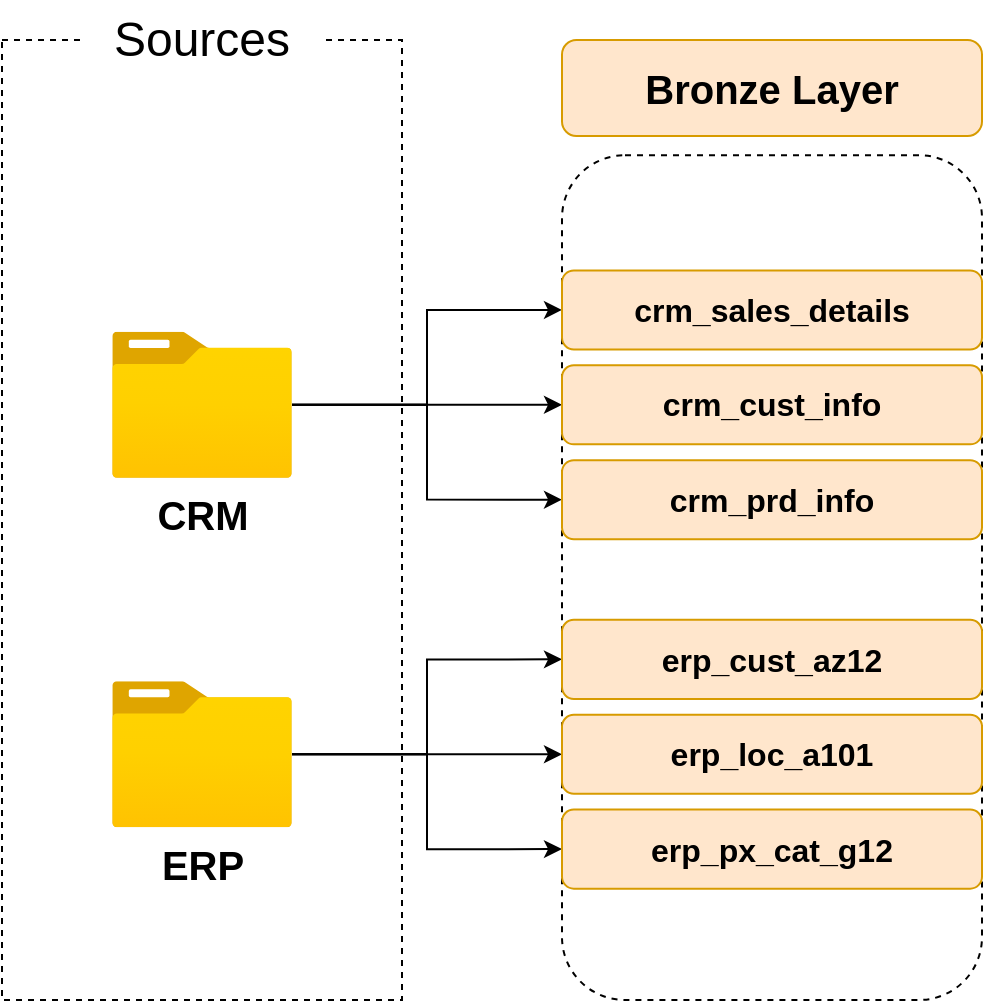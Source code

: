 <mxfile version="26.0.6">
  <diagram name="Página-1" id="YM_R-TEL_Zhc6yKXobAl">
    <mxGraphModel dx="1657" dy="1009" grid="1" gridSize="10" guides="1" tooltips="1" connect="1" arrows="1" fold="1" page="0" pageScale="1" pageWidth="827" pageHeight="1169" math="0" shadow="0">
      <root>
        <mxCell id="0" />
        <mxCell id="1" parent="0" />
        <mxCell id="iBgm3J5qL0E86COgkB-l-1" value="" style="rounded=0;whiteSpace=wrap;html=1;fillColor=none;dashed=1;" vertex="1" parent="1">
          <mxGeometry x="-80" width="200" height="480" as="geometry" />
        </mxCell>
        <mxCell id="iBgm3J5qL0E86COgkB-l-2" value="&lt;font style=&quot;font-size: 24px;&quot;&gt;Sources&lt;/font&gt;" style="rounded=1;whiteSpace=wrap;html=1;strokeColor=none;" vertex="1" parent="1">
          <mxGeometry x="-40" y="-20" width="120" height="40" as="geometry" />
        </mxCell>
        <mxCell id="iBgm3J5qL0E86COgkB-l-49" style="edgeStyle=orthogonalEdgeStyle;rounded=0;orthogonalLoop=1;jettySize=auto;html=1;entryX=0;entryY=0.5;entryDx=0;entryDy=0;" edge="1" parent="1" source="iBgm3J5qL0E86COgkB-l-3" target="iBgm3J5qL0E86COgkB-l-22">
          <mxGeometry relative="1" as="geometry" />
        </mxCell>
        <mxCell id="iBgm3J5qL0E86COgkB-l-50" style="edgeStyle=orthogonalEdgeStyle;rounded=0;orthogonalLoop=1;jettySize=auto;html=1;entryX=0;entryY=0.5;entryDx=0;entryDy=0;" edge="1" parent="1" source="iBgm3J5qL0E86COgkB-l-3" target="iBgm3J5qL0E86COgkB-l-24">
          <mxGeometry relative="1" as="geometry" />
        </mxCell>
        <mxCell id="iBgm3J5qL0E86COgkB-l-62" style="edgeStyle=orthogonalEdgeStyle;rounded=0;orthogonalLoop=1;jettySize=auto;html=1;entryX=0;entryY=0.5;entryDx=0;entryDy=0;" edge="1" parent="1" source="iBgm3J5qL0E86COgkB-l-3" target="iBgm3J5qL0E86COgkB-l-23">
          <mxGeometry relative="1" as="geometry" />
        </mxCell>
        <mxCell id="iBgm3J5qL0E86COgkB-l-3" value="&lt;font style=&quot;font-size: 20px;&quot;&gt;&lt;b style=&quot;&quot;&gt;CRM&lt;/b&gt;&lt;/font&gt;" style="image;aspect=fixed;html=1;points=[];align=center;fontSize=12;image=img/lib/azure2/general/Folder_Blank.svg;" vertex="1" parent="1">
          <mxGeometry x="-25" y="145.88" width="90" height="73.04" as="geometry" />
        </mxCell>
        <mxCell id="iBgm3J5qL0E86COgkB-l-51" style="edgeStyle=orthogonalEdgeStyle;rounded=0;orthogonalLoop=1;jettySize=auto;html=1;entryX=0;entryY=0.5;entryDx=0;entryDy=0;" edge="1" parent="1" source="iBgm3J5qL0E86COgkB-l-6" target="iBgm3J5qL0E86COgkB-l-19">
          <mxGeometry relative="1" as="geometry" />
        </mxCell>
        <mxCell id="iBgm3J5qL0E86COgkB-l-52" style="edgeStyle=orthogonalEdgeStyle;rounded=0;orthogonalLoop=1;jettySize=auto;html=1;entryX=0;entryY=0.5;entryDx=0;entryDy=0;" edge="1" parent="1" source="iBgm3J5qL0E86COgkB-l-6" target="iBgm3J5qL0E86COgkB-l-18">
          <mxGeometry relative="1" as="geometry" />
        </mxCell>
        <mxCell id="iBgm3J5qL0E86COgkB-l-53" style="edgeStyle=orthogonalEdgeStyle;rounded=0;orthogonalLoop=1;jettySize=auto;html=1;entryX=0;entryY=0.5;entryDx=0;entryDy=0;" edge="1" parent="1" source="iBgm3J5qL0E86COgkB-l-6" target="iBgm3J5qL0E86COgkB-l-20">
          <mxGeometry relative="1" as="geometry" />
        </mxCell>
        <mxCell id="iBgm3J5qL0E86COgkB-l-6" value="&lt;font style=&quot;font-size: 20px;&quot;&gt;&lt;b&gt;ERP&lt;/b&gt;&lt;/font&gt;" style="image;aspect=fixed;html=1;points=[];align=center;fontSize=12;image=img/lib/azure2/general/Folder_Blank.svg;" vertex="1" parent="1">
          <mxGeometry x="-25" y="320.6" width="90" height="73.04" as="geometry" />
        </mxCell>
        <mxCell id="iBgm3J5qL0E86COgkB-l-25" value="" style="group" vertex="1" connectable="0" parent="1">
          <mxGeometry x="200" width="210" height="480" as="geometry" />
        </mxCell>
        <mxCell id="iBgm3J5qL0E86COgkB-l-7" value="" style="rounded=1;whiteSpace=wrap;html=1;fillColor=none;dashed=1;" vertex="1" parent="iBgm3J5qL0E86COgkB-l-25">
          <mxGeometry y="57.6" width="210" height="422.4" as="geometry" />
        </mxCell>
        <mxCell id="iBgm3J5qL0E86COgkB-l-9" value="&lt;font style=&quot;font-size: 20px;&quot;&gt;&lt;b style=&quot;&quot;&gt;Bronze Layer&lt;/b&gt;&lt;/font&gt;" style="rounded=1;whiteSpace=wrap;html=1;fillColor=#ffe6cc;strokeColor=#d79b00;" vertex="1" parent="iBgm3J5qL0E86COgkB-l-25">
          <mxGeometry width="210" height="48" as="geometry" />
        </mxCell>
        <mxCell id="iBgm3J5qL0E86COgkB-l-17" value="" style="group" vertex="1" connectable="0" parent="iBgm3J5qL0E86COgkB-l-25">
          <mxGeometry y="289.92" width="210" height="134.4" as="geometry" />
        </mxCell>
        <mxCell id="iBgm3J5qL0E86COgkB-l-18" value="&lt;font style=&quot;font-size: 16px;&quot;&gt;&lt;b style=&quot;&quot;&gt;erp_cust_az12&lt;/b&gt;&lt;/font&gt;" style="rounded=1;whiteSpace=wrap;html=1;fillColor=#ffe6cc;strokeColor=#d79b00;" vertex="1" parent="iBgm3J5qL0E86COgkB-l-17">
          <mxGeometry width="210" height="39.529" as="geometry" />
        </mxCell>
        <mxCell id="iBgm3J5qL0E86COgkB-l-19" value="&lt;font style=&quot;font-size: 16px;&quot;&gt;&lt;b style=&quot;&quot;&gt;erp_loc_a101&lt;/b&gt;&lt;/font&gt;" style="rounded=1;whiteSpace=wrap;html=1;fillColor=#ffe6cc;strokeColor=#d79b00;" vertex="1" parent="iBgm3J5qL0E86COgkB-l-17">
          <mxGeometry y="47.435" width="210" height="39.529" as="geometry" />
        </mxCell>
        <mxCell id="iBgm3J5qL0E86COgkB-l-20" value="&lt;font style=&quot;font-size: 16px;&quot;&gt;&lt;b style=&quot;&quot;&gt;erp_px_cat_g12&lt;/b&gt;&lt;/font&gt;" style="rounded=1;whiteSpace=wrap;html=1;fillColor=#ffe6cc;strokeColor=#d79b00;" vertex="1" parent="iBgm3J5qL0E86COgkB-l-17">
          <mxGeometry y="94.871" width="210" height="39.529" as="geometry" />
        </mxCell>
        <mxCell id="iBgm3J5qL0E86COgkB-l-21" value="" style="group" vertex="1" connectable="0" parent="iBgm3J5qL0E86COgkB-l-25">
          <mxGeometry y="115.2" width="210" height="134.4" as="geometry" />
        </mxCell>
        <mxCell id="iBgm3J5qL0E86COgkB-l-22" value="&lt;font style=&quot;font-size: 16px;&quot;&gt;&lt;b style=&quot;&quot;&gt;crm_sales_details&lt;/b&gt;&lt;/font&gt;" style="rounded=1;whiteSpace=wrap;html=1;fillColor=#ffe6cc;strokeColor=#d79b00;" vertex="1" parent="iBgm3J5qL0E86COgkB-l-21">
          <mxGeometry width="210" height="39.529" as="geometry" />
        </mxCell>
        <mxCell id="iBgm3J5qL0E86COgkB-l-23" value="&lt;b style=&quot;font-size: 16px;&quot;&gt;crm_cust_info&lt;/b&gt;" style="rounded=1;whiteSpace=wrap;html=1;fillColor=#ffe6cc;strokeColor=#d79b00;" vertex="1" parent="iBgm3J5qL0E86COgkB-l-21">
          <mxGeometry y="47.435" width="210" height="39.529" as="geometry" />
        </mxCell>
        <mxCell id="iBgm3J5qL0E86COgkB-l-24" value="&lt;b style=&quot;font-size: 16px;&quot;&gt;crm_prd_info&lt;/b&gt;" style="rounded=1;whiteSpace=wrap;html=1;fillColor=#ffe6cc;strokeColor=#d79b00;" vertex="1" parent="iBgm3J5qL0E86COgkB-l-21">
          <mxGeometry y="94.871" width="210" height="39.529" as="geometry" />
        </mxCell>
      </root>
    </mxGraphModel>
  </diagram>
</mxfile>
